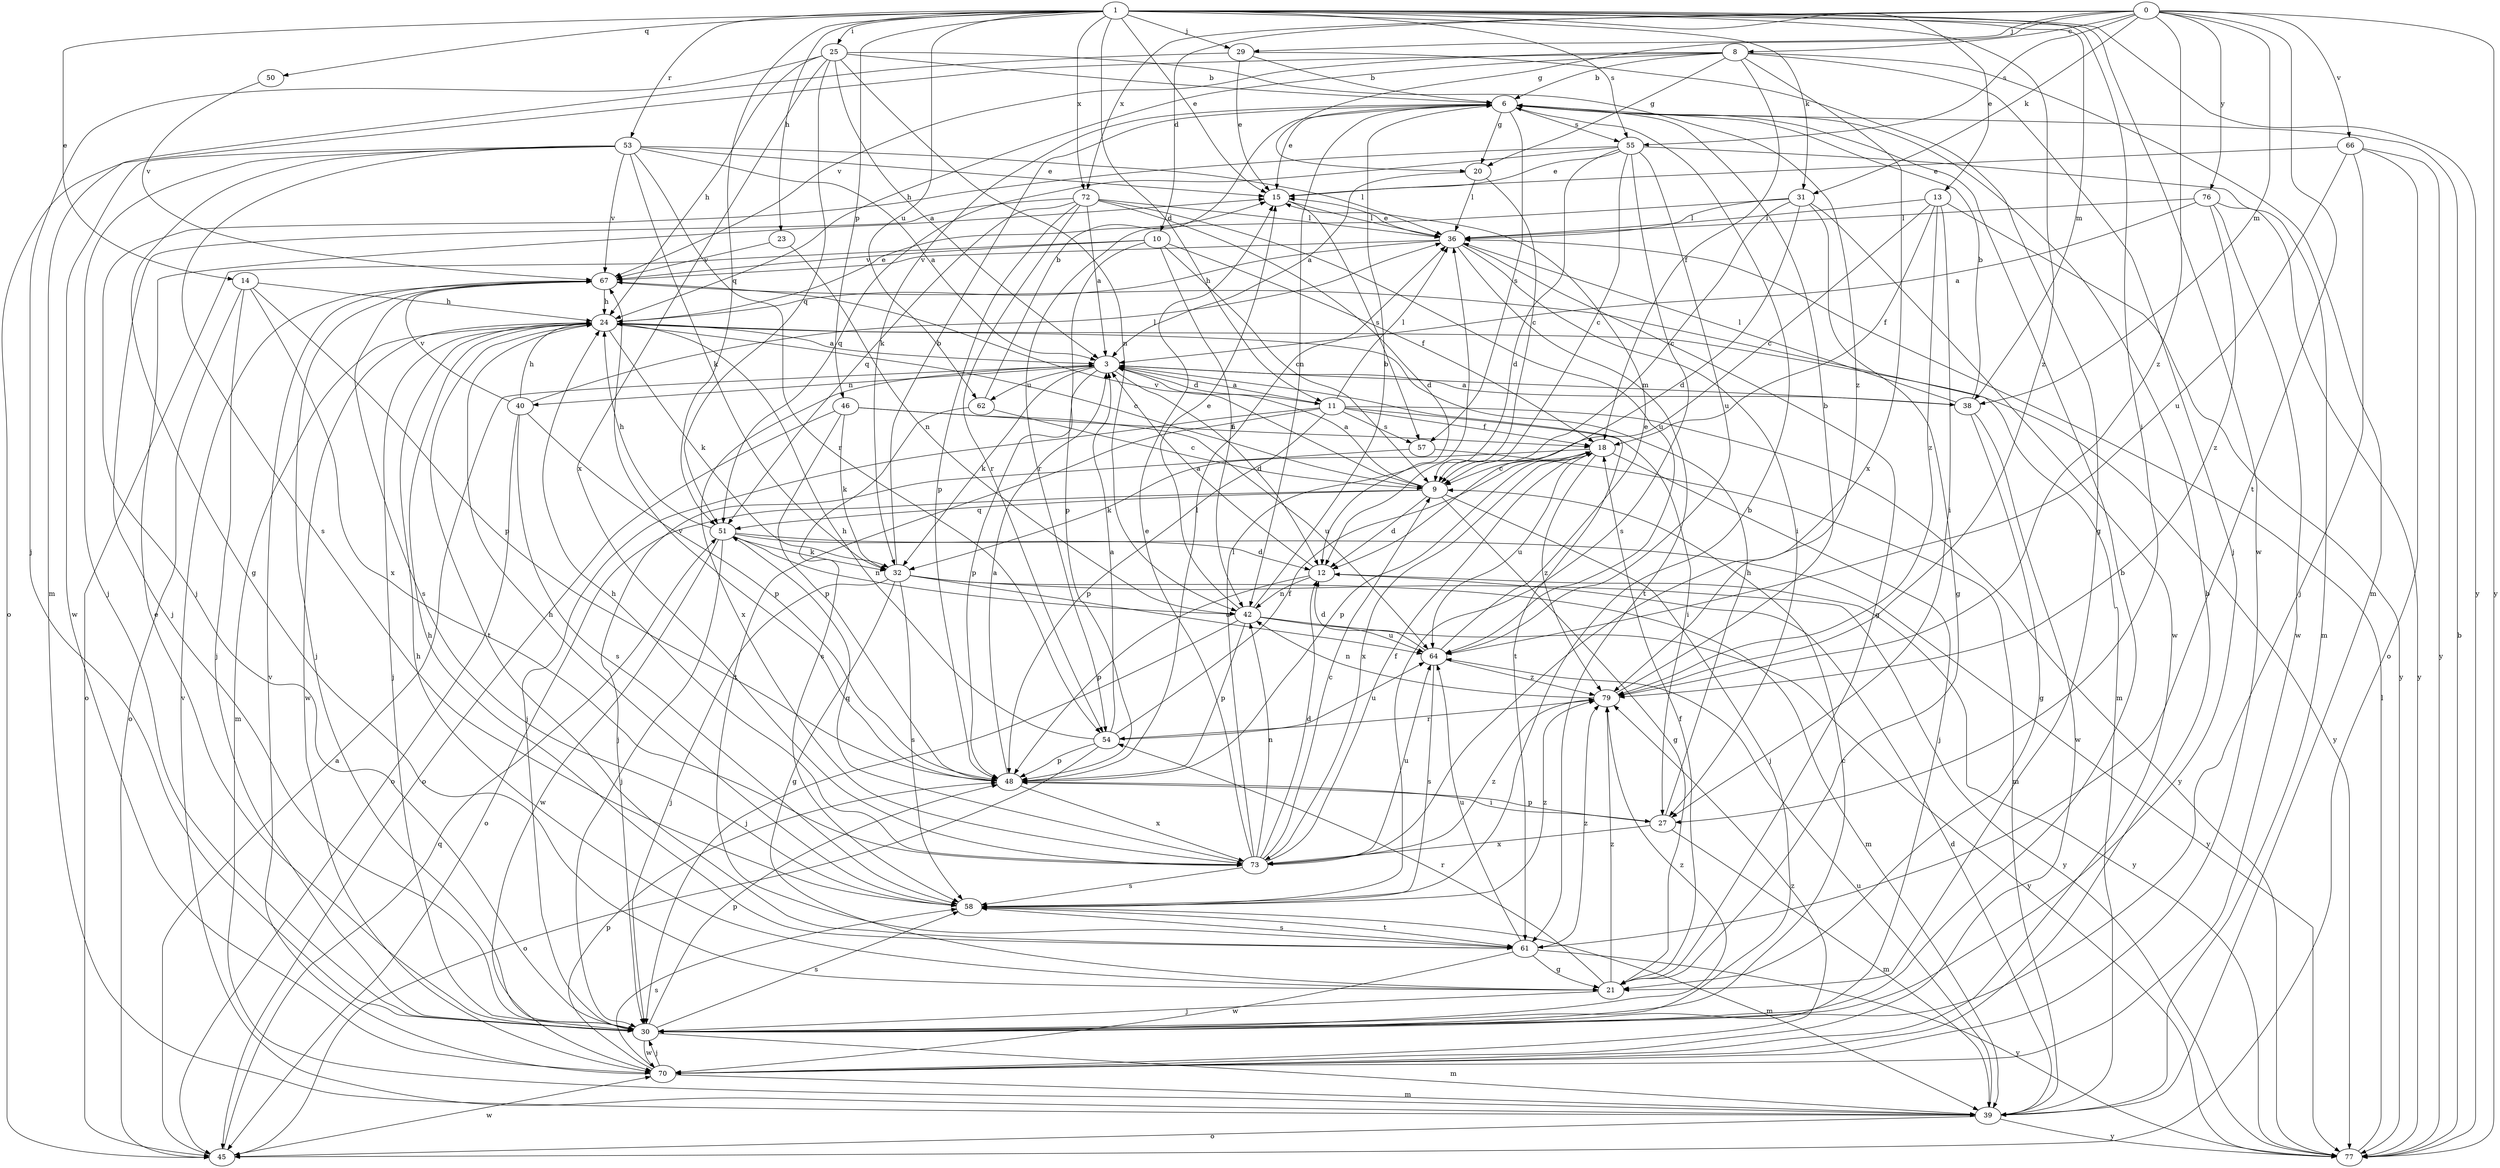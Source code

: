 strict digraph  {
0;
1;
3;
6;
8;
9;
10;
11;
12;
13;
14;
15;
18;
20;
21;
23;
24;
25;
27;
29;
30;
31;
32;
36;
38;
39;
40;
42;
45;
46;
48;
50;
51;
53;
54;
55;
57;
58;
61;
62;
64;
66;
67;
70;
72;
73;
76;
77;
79;
0 -> 8  [label=c];
0 -> 10  [label=d];
0 -> 20  [label=g];
0 -> 29  [label=j];
0 -> 31  [label=k];
0 -> 38  [label=m];
0 -> 55  [label=s];
0 -> 61  [label=t];
0 -> 66  [label=v];
0 -> 72  [label=x];
0 -> 76  [label=y];
0 -> 77  [label=y];
0 -> 79  [label=z];
1 -> 11  [label=d];
1 -> 13  [label=e];
1 -> 14  [label=e];
1 -> 15  [label=e];
1 -> 23  [label=h];
1 -> 25  [label=i];
1 -> 27  [label=i];
1 -> 29  [label=j];
1 -> 31  [label=k];
1 -> 38  [label=m];
1 -> 46  [label=p];
1 -> 50  [label=q];
1 -> 51  [label=q];
1 -> 53  [label=r];
1 -> 55  [label=s];
1 -> 62  [label=u];
1 -> 70  [label=w];
1 -> 72  [label=x];
1 -> 77  [label=y];
1 -> 79  [label=z];
3 -> 11  [label=d];
3 -> 12  [label=d];
3 -> 32  [label=k];
3 -> 38  [label=m];
3 -> 40  [label=n];
3 -> 48  [label=p];
3 -> 61  [label=t];
3 -> 62  [label=u];
3 -> 73  [label=x];
6 -> 15  [label=e];
6 -> 20  [label=g];
6 -> 32  [label=k];
6 -> 42  [label=n];
6 -> 55  [label=s];
6 -> 57  [label=s];
8 -> 6  [label=b];
8 -> 18  [label=f];
8 -> 20  [label=g];
8 -> 24  [label=h];
8 -> 30  [label=j];
8 -> 39  [label=m];
8 -> 45  [label=o];
8 -> 67  [label=v];
8 -> 73  [label=x];
9 -> 3  [label=a];
9 -> 12  [label=d];
9 -> 21  [label=g];
9 -> 30  [label=j];
9 -> 45  [label=o];
9 -> 51  [label=q];
9 -> 67  [label=v];
10 -> 9  [label=c];
10 -> 18  [label=f];
10 -> 42  [label=n];
10 -> 45  [label=o];
10 -> 48  [label=p];
10 -> 67  [label=v];
11 -> 3  [label=a];
11 -> 18  [label=f];
11 -> 27  [label=i];
11 -> 30  [label=j];
11 -> 36  [label=l];
11 -> 48  [label=p];
11 -> 57  [label=s];
11 -> 61  [label=t];
11 -> 77  [label=y];
12 -> 3  [label=a];
12 -> 42  [label=n];
12 -> 48  [label=p];
12 -> 77  [label=y];
13 -> 9  [label=c];
13 -> 18  [label=f];
13 -> 27  [label=i];
13 -> 36  [label=l];
13 -> 77  [label=y];
13 -> 79  [label=z];
14 -> 24  [label=h];
14 -> 30  [label=j];
14 -> 45  [label=o];
14 -> 48  [label=p];
14 -> 73  [label=x];
15 -> 36  [label=l];
15 -> 57  [label=s];
18 -> 9  [label=c];
18 -> 30  [label=j];
18 -> 32  [label=k];
18 -> 48  [label=p];
18 -> 64  [label=u];
18 -> 73  [label=x];
18 -> 79  [label=z];
20 -> 3  [label=a];
20 -> 9  [label=c];
20 -> 36  [label=l];
21 -> 18  [label=f];
21 -> 24  [label=h];
21 -> 30  [label=j];
21 -> 54  [label=r];
21 -> 79  [label=z];
23 -> 42  [label=n];
23 -> 67  [label=v];
24 -> 3  [label=a];
24 -> 9  [label=c];
24 -> 15  [label=e];
24 -> 30  [label=j];
24 -> 32  [label=k];
24 -> 39  [label=m];
24 -> 61  [label=t];
24 -> 70  [label=w];
24 -> 77  [label=y];
25 -> 3  [label=a];
25 -> 6  [label=b];
25 -> 24  [label=h];
25 -> 30  [label=j];
25 -> 42  [label=n];
25 -> 51  [label=q];
25 -> 73  [label=x];
25 -> 79  [label=z];
27 -> 24  [label=h];
27 -> 39  [label=m];
27 -> 48  [label=p];
27 -> 73  [label=x];
29 -> 6  [label=b];
29 -> 15  [label=e];
29 -> 21  [label=g];
29 -> 39  [label=m];
30 -> 6  [label=b];
30 -> 9  [label=c];
30 -> 15  [label=e];
30 -> 39  [label=m];
30 -> 48  [label=p];
30 -> 58  [label=s];
30 -> 70  [label=w];
30 -> 79  [label=z];
31 -> 9  [label=c];
31 -> 12  [label=d];
31 -> 21  [label=g];
31 -> 36  [label=l];
31 -> 54  [label=r];
31 -> 70  [label=w];
32 -> 6  [label=b];
32 -> 21  [label=g];
32 -> 30  [label=j];
32 -> 39  [label=m];
32 -> 58  [label=s];
32 -> 64  [label=u];
32 -> 77  [label=y];
36 -> 15  [label=e];
36 -> 21  [label=g];
36 -> 24  [label=h];
36 -> 27  [label=i];
36 -> 61  [label=t];
36 -> 67  [label=v];
38 -> 3  [label=a];
38 -> 6  [label=b];
38 -> 21  [label=g];
38 -> 36  [label=l];
38 -> 70  [label=w];
39 -> 12  [label=d];
39 -> 45  [label=o];
39 -> 64  [label=u];
39 -> 67  [label=v];
39 -> 77  [label=y];
40 -> 24  [label=h];
40 -> 36  [label=l];
40 -> 45  [label=o];
40 -> 48  [label=p];
40 -> 58  [label=s];
40 -> 67  [label=v];
42 -> 6  [label=b];
42 -> 15  [label=e];
42 -> 30  [label=j];
42 -> 48  [label=p];
42 -> 64  [label=u];
42 -> 77  [label=y];
45 -> 3  [label=a];
45 -> 51  [label=q];
45 -> 70  [label=w];
46 -> 18  [label=f];
46 -> 32  [label=k];
46 -> 45  [label=o];
46 -> 48  [label=p];
46 -> 64  [label=u];
48 -> 3  [label=a];
48 -> 27  [label=i];
48 -> 36  [label=l];
48 -> 67  [label=v];
48 -> 73  [label=x];
50 -> 67  [label=v];
51 -> 12  [label=d];
51 -> 24  [label=h];
51 -> 30  [label=j];
51 -> 32  [label=k];
51 -> 42  [label=n];
51 -> 70  [label=w];
51 -> 77  [label=y];
53 -> 3  [label=a];
53 -> 15  [label=e];
53 -> 21  [label=g];
53 -> 30  [label=j];
53 -> 32  [label=k];
53 -> 36  [label=l];
53 -> 54  [label=r];
53 -> 58  [label=s];
53 -> 67  [label=v];
53 -> 70  [label=w];
54 -> 3  [label=a];
54 -> 18  [label=f];
54 -> 24  [label=h];
54 -> 45  [label=o];
54 -> 48  [label=p];
54 -> 64  [label=u];
55 -> 9  [label=c];
55 -> 12  [label=d];
55 -> 15  [label=e];
55 -> 30  [label=j];
55 -> 39  [label=m];
55 -> 51  [label=q];
55 -> 58  [label=s];
55 -> 64  [label=u];
57 -> 30  [label=j];
57 -> 39  [label=m];
58 -> 6  [label=b];
58 -> 24  [label=h];
58 -> 39  [label=m];
58 -> 61  [label=t];
58 -> 79  [label=z];
61 -> 21  [label=g];
61 -> 24  [label=h];
61 -> 58  [label=s];
61 -> 64  [label=u];
61 -> 70  [label=w];
61 -> 77  [label=y];
61 -> 79  [label=z];
62 -> 6  [label=b];
62 -> 9  [label=c];
62 -> 58  [label=s];
64 -> 12  [label=d];
64 -> 15  [label=e];
64 -> 58  [label=s];
64 -> 79  [label=z];
66 -> 15  [label=e];
66 -> 30  [label=j];
66 -> 45  [label=o];
66 -> 64  [label=u];
66 -> 77  [label=y];
67 -> 24  [label=h];
67 -> 30  [label=j];
67 -> 39  [label=m];
67 -> 58  [label=s];
70 -> 6  [label=b];
70 -> 30  [label=j];
70 -> 39  [label=m];
70 -> 48  [label=p];
70 -> 58  [label=s];
70 -> 67  [label=v];
70 -> 79  [label=z];
72 -> 3  [label=a];
72 -> 12  [label=d];
72 -> 30  [label=j];
72 -> 36  [label=l];
72 -> 48  [label=p];
72 -> 51  [label=q];
72 -> 54  [label=r];
72 -> 64  [label=u];
73 -> 9  [label=c];
73 -> 12  [label=d];
73 -> 15  [label=e];
73 -> 18  [label=f];
73 -> 24  [label=h];
73 -> 36  [label=l];
73 -> 42  [label=n];
73 -> 51  [label=q];
73 -> 58  [label=s];
73 -> 64  [label=u];
73 -> 79  [label=z];
76 -> 3  [label=a];
76 -> 36  [label=l];
76 -> 70  [label=w];
76 -> 77  [label=y];
76 -> 79  [label=z];
77 -> 6  [label=b];
77 -> 36  [label=l];
79 -> 6  [label=b];
79 -> 42  [label=n];
79 -> 54  [label=r];
}
